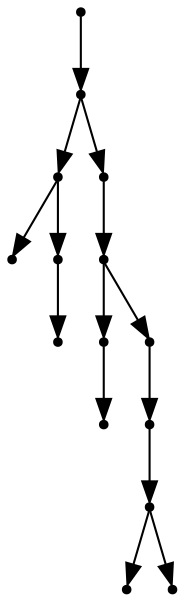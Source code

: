 digraph {
  14 [shape=point];
  13 [shape=point];
  3 [shape=point];
  0 [shape=point];
  2 [shape=point];
  1 [shape=point];
  12 [shape=point];
  11 [shape=point];
  5 [shape=point];
  4 [shape=point];
  10 [shape=point];
  9 [shape=point];
  8 [shape=point];
  6 [shape=point];
  7 [shape=point];
14 -> 13;
13 -> 3;
3 -> 0;
3 -> 2;
2 -> 1;
13 -> 12;
12 -> 11;
11 -> 5;
5 -> 4;
11 -> 10;
10 -> 9;
9 -> 8;
8 -> 6;
8 -> 7;
}
